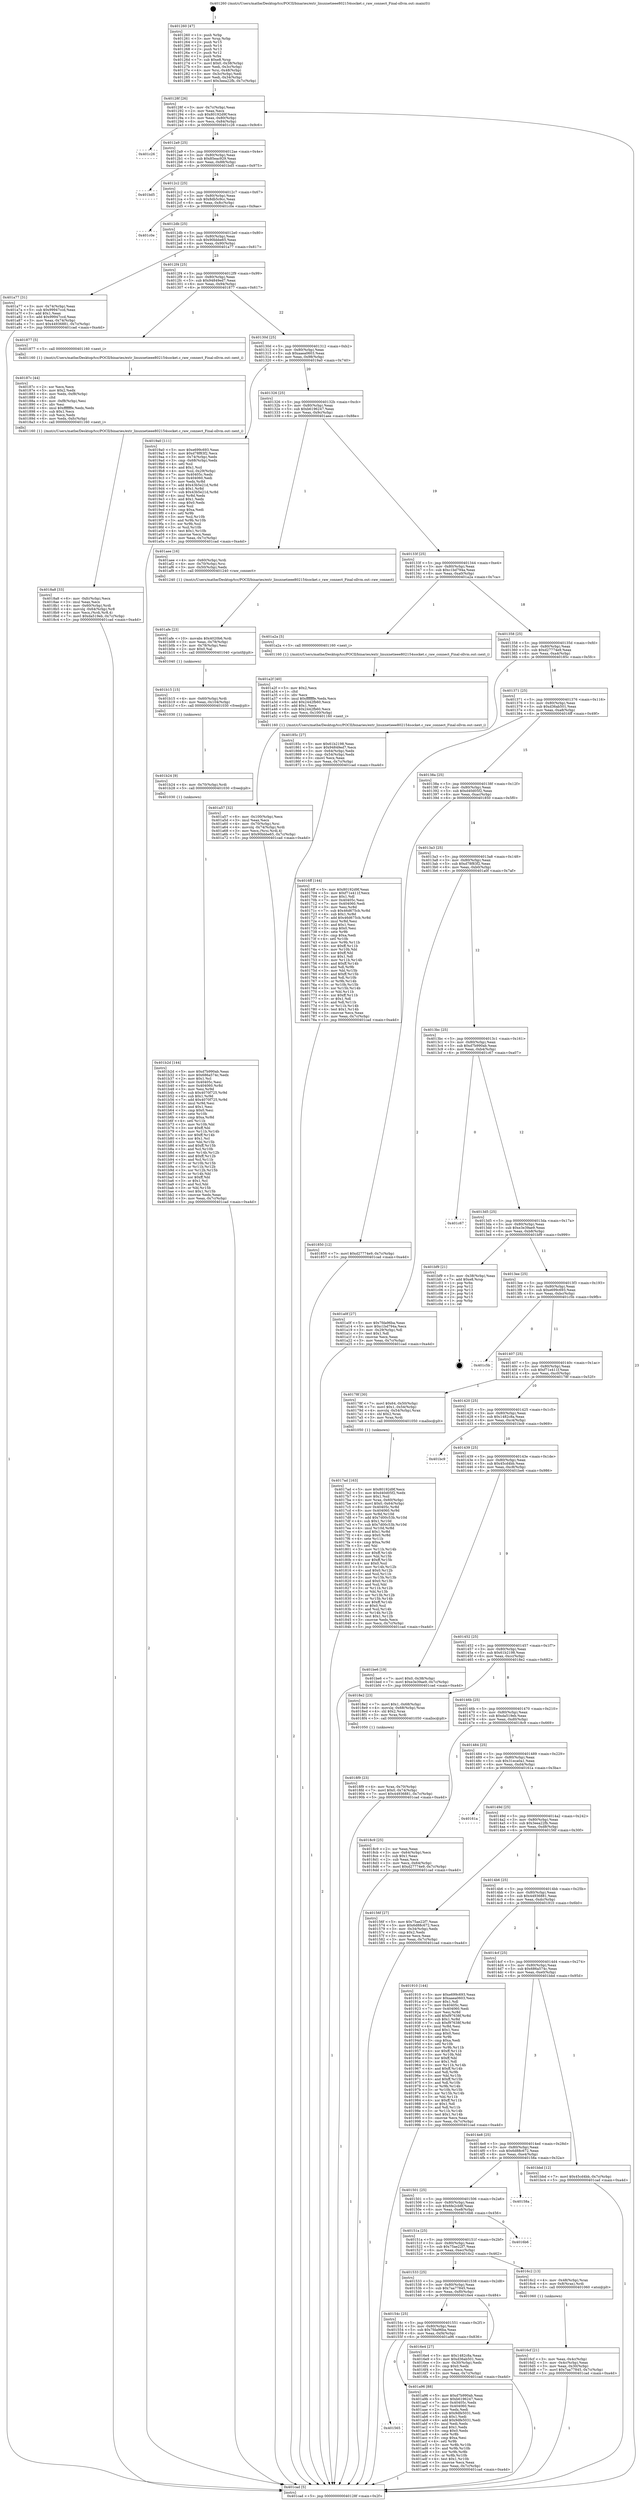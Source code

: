 digraph "0x401260" {
  label = "0x401260 (/mnt/c/Users/mathe/Desktop/tcc/POCII/binaries/extr_linuxnetieee802154socket.c_raw_connect_Final-ollvm.out::main(0))"
  labelloc = "t"
  node[shape=record]

  Entry [label="",width=0.3,height=0.3,shape=circle,fillcolor=black,style=filled]
  "0x40128f" [label="{
     0x40128f [26]\l
     | [instrs]\l
     &nbsp;&nbsp;0x40128f \<+3\>: mov -0x7c(%rbp),%eax\l
     &nbsp;&nbsp;0x401292 \<+2\>: mov %eax,%ecx\l
     &nbsp;&nbsp;0x401294 \<+6\>: sub $0x80192d9f,%ecx\l
     &nbsp;&nbsp;0x40129a \<+3\>: mov %eax,-0x80(%rbp)\l
     &nbsp;&nbsp;0x40129d \<+6\>: mov %ecx,-0x84(%rbp)\l
     &nbsp;&nbsp;0x4012a3 \<+6\>: je 0000000000401c26 \<main+0x9c6\>\l
  }"]
  "0x401c26" [label="{
     0x401c26\l
  }", style=dashed]
  "0x4012a9" [label="{
     0x4012a9 [25]\l
     | [instrs]\l
     &nbsp;&nbsp;0x4012a9 \<+5\>: jmp 00000000004012ae \<main+0x4e\>\l
     &nbsp;&nbsp;0x4012ae \<+3\>: mov -0x80(%rbp),%eax\l
     &nbsp;&nbsp;0x4012b1 \<+5\>: sub $0x85eac929,%eax\l
     &nbsp;&nbsp;0x4012b6 \<+6\>: mov %eax,-0x88(%rbp)\l
     &nbsp;&nbsp;0x4012bc \<+6\>: je 0000000000401bd5 \<main+0x975\>\l
  }"]
  Exit [label="",width=0.3,height=0.3,shape=circle,fillcolor=black,style=filled,peripheries=2]
  "0x401bd5" [label="{
     0x401bd5\l
  }", style=dashed]
  "0x4012c2" [label="{
     0x4012c2 [25]\l
     | [instrs]\l
     &nbsp;&nbsp;0x4012c2 \<+5\>: jmp 00000000004012c7 \<main+0x67\>\l
     &nbsp;&nbsp;0x4012c7 \<+3\>: mov -0x80(%rbp),%eax\l
     &nbsp;&nbsp;0x4012ca \<+5\>: sub $0x8db5c9cc,%eax\l
     &nbsp;&nbsp;0x4012cf \<+6\>: mov %eax,-0x8c(%rbp)\l
     &nbsp;&nbsp;0x4012d5 \<+6\>: je 0000000000401c0e \<main+0x9ae\>\l
  }"]
  "0x401b2d" [label="{
     0x401b2d [144]\l
     | [instrs]\l
     &nbsp;&nbsp;0x401b2d \<+5\>: mov $0xd7b990ab,%eax\l
     &nbsp;&nbsp;0x401b32 \<+5\>: mov $0x686a574c,%edx\l
     &nbsp;&nbsp;0x401b37 \<+2\>: mov $0x1,%cl\l
     &nbsp;&nbsp;0x401b39 \<+7\>: mov 0x40405c,%esi\l
     &nbsp;&nbsp;0x401b40 \<+8\>: mov 0x404060,%r8d\l
     &nbsp;&nbsp;0x401b48 \<+3\>: mov %esi,%r9d\l
     &nbsp;&nbsp;0x401b4b \<+7\>: sub $0x4070f725,%r9d\l
     &nbsp;&nbsp;0x401b52 \<+4\>: sub $0x1,%r9d\l
     &nbsp;&nbsp;0x401b56 \<+7\>: add $0x4070f725,%r9d\l
     &nbsp;&nbsp;0x401b5d \<+4\>: imul %r9d,%esi\l
     &nbsp;&nbsp;0x401b61 \<+3\>: and $0x1,%esi\l
     &nbsp;&nbsp;0x401b64 \<+3\>: cmp $0x0,%esi\l
     &nbsp;&nbsp;0x401b67 \<+4\>: sete %r10b\l
     &nbsp;&nbsp;0x401b6b \<+4\>: cmp $0xa,%r8d\l
     &nbsp;&nbsp;0x401b6f \<+4\>: setl %r11b\l
     &nbsp;&nbsp;0x401b73 \<+3\>: mov %r10b,%bl\l
     &nbsp;&nbsp;0x401b76 \<+3\>: xor $0xff,%bl\l
     &nbsp;&nbsp;0x401b79 \<+3\>: mov %r11b,%r14b\l
     &nbsp;&nbsp;0x401b7c \<+4\>: xor $0xff,%r14b\l
     &nbsp;&nbsp;0x401b80 \<+3\>: xor $0x1,%cl\l
     &nbsp;&nbsp;0x401b83 \<+3\>: mov %bl,%r15b\l
     &nbsp;&nbsp;0x401b86 \<+4\>: and $0xff,%r15b\l
     &nbsp;&nbsp;0x401b8a \<+3\>: and %cl,%r10b\l
     &nbsp;&nbsp;0x401b8d \<+3\>: mov %r14b,%r12b\l
     &nbsp;&nbsp;0x401b90 \<+4\>: and $0xff,%r12b\l
     &nbsp;&nbsp;0x401b94 \<+3\>: and %cl,%r11b\l
     &nbsp;&nbsp;0x401b97 \<+3\>: or %r10b,%r15b\l
     &nbsp;&nbsp;0x401b9a \<+3\>: or %r11b,%r12b\l
     &nbsp;&nbsp;0x401b9d \<+3\>: xor %r12b,%r15b\l
     &nbsp;&nbsp;0x401ba0 \<+3\>: or %r14b,%bl\l
     &nbsp;&nbsp;0x401ba3 \<+3\>: xor $0xff,%bl\l
     &nbsp;&nbsp;0x401ba6 \<+3\>: or $0x1,%cl\l
     &nbsp;&nbsp;0x401ba9 \<+2\>: and %cl,%bl\l
     &nbsp;&nbsp;0x401bab \<+3\>: or %bl,%r15b\l
     &nbsp;&nbsp;0x401bae \<+4\>: test $0x1,%r15b\l
     &nbsp;&nbsp;0x401bb2 \<+3\>: cmovne %edx,%eax\l
     &nbsp;&nbsp;0x401bb5 \<+3\>: mov %eax,-0x7c(%rbp)\l
     &nbsp;&nbsp;0x401bb8 \<+5\>: jmp 0000000000401cad \<main+0xa4d\>\l
  }"]
  "0x401c0e" [label="{
     0x401c0e\l
  }", style=dashed]
  "0x4012db" [label="{
     0x4012db [25]\l
     | [instrs]\l
     &nbsp;&nbsp;0x4012db \<+5\>: jmp 00000000004012e0 \<main+0x80\>\l
     &nbsp;&nbsp;0x4012e0 \<+3\>: mov -0x80(%rbp),%eax\l
     &nbsp;&nbsp;0x4012e3 \<+5\>: sub $0x90bbbe65,%eax\l
     &nbsp;&nbsp;0x4012e8 \<+6\>: mov %eax,-0x90(%rbp)\l
     &nbsp;&nbsp;0x4012ee \<+6\>: je 0000000000401a77 \<main+0x817\>\l
  }"]
  "0x401b24" [label="{
     0x401b24 [9]\l
     | [instrs]\l
     &nbsp;&nbsp;0x401b24 \<+4\>: mov -0x70(%rbp),%rdi\l
     &nbsp;&nbsp;0x401b28 \<+5\>: call 0000000000401030 \<free@plt\>\l
     | [calls]\l
     &nbsp;&nbsp;0x401030 \{1\} (unknown)\l
  }"]
  "0x401a77" [label="{
     0x401a77 [31]\l
     | [instrs]\l
     &nbsp;&nbsp;0x401a77 \<+3\>: mov -0x74(%rbp),%eax\l
     &nbsp;&nbsp;0x401a7a \<+5\>: sub $0x99947ccd,%eax\l
     &nbsp;&nbsp;0x401a7f \<+3\>: add $0x1,%eax\l
     &nbsp;&nbsp;0x401a82 \<+5\>: add $0x99947ccd,%eax\l
     &nbsp;&nbsp;0x401a87 \<+3\>: mov %eax,-0x74(%rbp)\l
     &nbsp;&nbsp;0x401a8a \<+7\>: movl $0x44936881,-0x7c(%rbp)\l
     &nbsp;&nbsp;0x401a91 \<+5\>: jmp 0000000000401cad \<main+0xa4d\>\l
  }"]
  "0x4012f4" [label="{
     0x4012f4 [25]\l
     | [instrs]\l
     &nbsp;&nbsp;0x4012f4 \<+5\>: jmp 00000000004012f9 \<main+0x99\>\l
     &nbsp;&nbsp;0x4012f9 \<+3\>: mov -0x80(%rbp),%eax\l
     &nbsp;&nbsp;0x4012fc \<+5\>: sub $0x94849ed7,%eax\l
     &nbsp;&nbsp;0x401301 \<+6\>: mov %eax,-0x94(%rbp)\l
     &nbsp;&nbsp;0x401307 \<+6\>: je 0000000000401877 \<main+0x617\>\l
  }"]
  "0x401b15" [label="{
     0x401b15 [15]\l
     | [instrs]\l
     &nbsp;&nbsp;0x401b15 \<+4\>: mov -0x60(%rbp),%rdi\l
     &nbsp;&nbsp;0x401b19 \<+6\>: mov %eax,-0x104(%rbp)\l
     &nbsp;&nbsp;0x401b1f \<+5\>: call 0000000000401030 \<free@plt\>\l
     | [calls]\l
     &nbsp;&nbsp;0x401030 \{1\} (unknown)\l
  }"]
  "0x401877" [label="{
     0x401877 [5]\l
     | [instrs]\l
     &nbsp;&nbsp;0x401877 \<+5\>: call 0000000000401160 \<next_i\>\l
     | [calls]\l
     &nbsp;&nbsp;0x401160 \{1\} (/mnt/c/Users/mathe/Desktop/tcc/POCII/binaries/extr_linuxnetieee802154socket.c_raw_connect_Final-ollvm.out::next_i)\l
  }"]
  "0x40130d" [label="{
     0x40130d [25]\l
     | [instrs]\l
     &nbsp;&nbsp;0x40130d \<+5\>: jmp 0000000000401312 \<main+0xb2\>\l
     &nbsp;&nbsp;0x401312 \<+3\>: mov -0x80(%rbp),%eax\l
     &nbsp;&nbsp;0x401315 \<+5\>: sub $0xaaea0603,%eax\l
     &nbsp;&nbsp;0x40131a \<+6\>: mov %eax,-0x98(%rbp)\l
     &nbsp;&nbsp;0x401320 \<+6\>: je 00000000004019a0 \<main+0x740\>\l
  }"]
  "0x401afe" [label="{
     0x401afe [23]\l
     | [instrs]\l
     &nbsp;&nbsp;0x401afe \<+10\>: movabs $0x4020b6,%rdi\l
     &nbsp;&nbsp;0x401b08 \<+3\>: mov %eax,-0x78(%rbp)\l
     &nbsp;&nbsp;0x401b0b \<+3\>: mov -0x78(%rbp),%esi\l
     &nbsp;&nbsp;0x401b0e \<+2\>: mov $0x0,%al\l
     &nbsp;&nbsp;0x401b10 \<+5\>: call 0000000000401040 \<printf@plt\>\l
     | [calls]\l
     &nbsp;&nbsp;0x401040 \{1\} (unknown)\l
  }"]
  "0x4019a0" [label="{
     0x4019a0 [111]\l
     | [instrs]\l
     &nbsp;&nbsp;0x4019a0 \<+5\>: mov $0xe699c693,%eax\l
     &nbsp;&nbsp;0x4019a5 \<+5\>: mov $0xd78f83f2,%ecx\l
     &nbsp;&nbsp;0x4019aa \<+3\>: mov -0x74(%rbp),%edx\l
     &nbsp;&nbsp;0x4019ad \<+3\>: cmp -0x68(%rbp),%edx\l
     &nbsp;&nbsp;0x4019b0 \<+4\>: setl %sil\l
     &nbsp;&nbsp;0x4019b4 \<+4\>: and $0x1,%sil\l
     &nbsp;&nbsp;0x4019b8 \<+4\>: mov %sil,-0x29(%rbp)\l
     &nbsp;&nbsp;0x4019bc \<+7\>: mov 0x40405c,%edx\l
     &nbsp;&nbsp;0x4019c3 \<+7\>: mov 0x404060,%edi\l
     &nbsp;&nbsp;0x4019ca \<+3\>: mov %edx,%r8d\l
     &nbsp;&nbsp;0x4019cd \<+7\>: add $0x43b5e21d,%r8d\l
     &nbsp;&nbsp;0x4019d4 \<+4\>: sub $0x1,%r8d\l
     &nbsp;&nbsp;0x4019d8 \<+7\>: sub $0x43b5e21d,%r8d\l
     &nbsp;&nbsp;0x4019df \<+4\>: imul %r8d,%edx\l
     &nbsp;&nbsp;0x4019e3 \<+3\>: and $0x1,%edx\l
     &nbsp;&nbsp;0x4019e6 \<+3\>: cmp $0x0,%edx\l
     &nbsp;&nbsp;0x4019e9 \<+4\>: sete %sil\l
     &nbsp;&nbsp;0x4019ed \<+3\>: cmp $0xa,%edi\l
     &nbsp;&nbsp;0x4019f0 \<+4\>: setl %r9b\l
     &nbsp;&nbsp;0x4019f4 \<+3\>: mov %sil,%r10b\l
     &nbsp;&nbsp;0x4019f7 \<+3\>: and %r9b,%r10b\l
     &nbsp;&nbsp;0x4019fa \<+3\>: xor %r9b,%sil\l
     &nbsp;&nbsp;0x4019fd \<+3\>: or %sil,%r10b\l
     &nbsp;&nbsp;0x401a00 \<+4\>: test $0x1,%r10b\l
     &nbsp;&nbsp;0x401a04 \<+3\>: cmovne %ecx,%eax\l
     &nbsp;&nbsp;0x401a07 \<+3\>: mov %eax,-0x7c(%rbp)\l
     &nbsp;&nbsp;0x401a0a \<+5\>: jmp 0000000000401cad \<main+0xa4d\>\l
  }"]
  "0x401326" [label="{
     0x401326 [25]\l
     | [instrs]\l
     &nbsp;&nbsp;0x401326 \<+5\>: jmp 000000000040132b \<main+0xcb\>\l
     &nbsp;&nbsp;0x40132b \<+3\>: mov -0x80(%rbp),%eax\l
     &nbsp;&nbsp;0x40132e \<+5\>: sub $0xb6196247,%eax\l
     &nbsp;&nbsp;0x401333 \<+6\>: mov %eax,-0x9c(%rbp)\l
     &nbsp;&nbsp;0x401339 \<+6\>: je 0000000000401aee \<main+0x88e\>\l
  }"]
  "0x401565" [label="{
     0x401565\l
  }", style=dashed]
  "0x401aee" [label="{
     0x401aee [16]\l
     | [instrs]\l
     &nbsp;&nbsp;0x401aee \<+4\>: mov -0x60(%rbp),%rdi\l
     &nbsp;&nbsp;0x401af2 \<+4\>: mov -0x70(%rbp),%rsi\l
     &nbsp;&nbsp;0x401af6 \<+3\>: mov -0x50(%rbp),%edx\l
     &nbsp;&nbsp;0x401af9 \<+5\>: call 0000000000401240 \<raw_connect\>\l
     | [calls]\l
     &nbsp;&nbsp;0x401240 \{1\} (/mnt/c/Users/mathe/Desktop/tcc/POCII/binaries/extr_linuxnetieee802154socket.c_raw_connect_Final-ollvm.out::raw_connect)\l
  }"]
  "0x40133f" [label="{
     0x40133f [25]\l
     | [instrs]\l
     &nbsp;&nbsp;0x40133f \<+5\>: jmp 0000000000401344 \<main+0xe4\>\l
     &nbsp;&nbsp;0x401344 \<+3\>: mov -0x80(%rbp),%eax\l
     &nbsp;&nbsp;0x401347 \<+5\>: sub $0xc1bd794a,%eax\l
     &nbsp;&nbsp;0x40134c \<+6\>: mov %eax,-0xa0(%rbp)\l
     &nbsp;&nbsp;0x401352 \<+6\>: je 0000000000401a2a \<main+0x7ca\>\l
  }"]
  "0x401a96" [label="{
     0x401a96 [88]\l
     | [instrs]\l
     &nbsp;&nbsp;0x401a96 \<+5\>: mov $0xd7b990ab,%eax\l
     &nbsp;&nbsp;0x401a9b \<+5\>: mov $0xb6196247,%ecx\l
     &nbsp;&nbsp;0x401aa0 \<+7\>: mov 0x40405c,%edx\l
     &nbsp;&nbsp;0x401aa7 \<+7\>: mov 0x404060,%esi\l
     &nbsp;&nbsp;0x401aae \<+2\>: mov %edx,%edi\l
     &nbsp;&nbsp;0x401ab0 \<+6\>: sub $0x9dfe5031,%edi\l
     &nbsp;&nbsp;0x401ab6 \<+3\>: sub $0x1,%edi\l
     &nbsp;&nbsp;0x401ab9 \<+6\>: add $0x9dfe5031,%edi\l
     &nbsp;&nbsp;0x401abf \<+3\>: imul %edi,%edx\l
     &nbsp;&nbsp;0x401ac2 \<+3\>: and $0x1,%edx\l
     &nbsp;&nbsp;0x401ac5 \<+3\>: cmp $0x0,%edx\l
     &nbsp;&nbsp;0x401ac8 \<+4\>: sete %r8b\l
     &nbsp;&nbsp;0x401acc \<+3\>: cmp $0xa,%esi\l
     &nbsp;&nbsp;0x401acf \<+4\>: setl %r9b\l
     &nbsp;&nbsp;0x401ad3 \<+3\>: mov %r8b,%r10b\l
     &nbsp;&nbsp;0x401ad6 \<+3\>: and %r9b,%r10b\l
     &nbsp;&nbsp;0x401ad9 \<+3\>: xor %r9b,%r8b\l
     &nbsp;&nbsp;0x401adc \<+3\>: or %r8b,%r10b\l
     &nbsp;&nbsp;0x401adf \<+4\>: test $0x1,%r10b\l
     &nbsp;&nbsp;0x401ae3 \<+3\>: cmovne %ecx,%eax\l
     &nbsp;&nbsp;0x401ae6 \<+3\>: mov %eax,-0x7c(%rbp)\l
     &nbsp;&nbsp;0x401ae9 \<+5\>: jmp 0000000000401cad \<main+0xa4d\>\l
  }"]
  "0x401a2a" [label="{
     0x401a2a [5]\l
     | [instrs]\l
     &nbsp;&nbsp;0x401a2a \<+5\>: call 0000000000401160 \<next_i\>\l
     | [calls]\l
     &nbsp;&nbsp;0x401160 \{1\} (/mnt/c/Users/mathe/Desktop/tcc/POCII/binaries/extr_linuxnetieee802154socket.c_raw_connect_Final-ollvm.out::next_i)\l
  }"]
  "0x401358" [label="{
     0x401358 [25]\l
     | [instrs]\l
     &nbsp;&nbsp;0x401358 \<+5\>: jmp 000000000040135d \<main+0xfd\>\l
     &nbsp;&nbsp;0x40135d \<+3\>: mov -0x80(%rbp),%eax\l
     &nbsp;&nbsp;0x401360 \<+5\>: sub $0xd27774e9,%eax\l
     &nbsp;&nbsp;0x401365 \<+6\>: mov %eax,-0xa4(%rbp)\l
     &nbsp;&nbsp;0x40136b \<+6\>: je 000000000040185c \<main+0x5fc\>\l
  }"]
  "0x401a57" [label="{
     0x401a57 [32]\l
     | [instrs]\l
     &nbsp;&nbsp;0x401a57 \<+6\>: mov -0x100(%rbp),%ecx\l
     &nbsp;&nbsp;0x401a5d \<+3\>: imul %eax,%ecx\l
     &nbsp;&nbsp;0x401a60 \<+4\>: mov -0x70(%rbp),%rsi\l
     &nbsp;&nbsp;0x401a64 \<+4\>: movslq -0x74(%rbp),%rdi\l
     &nbsp;&nbsp;0x401a68 \<+3\>: mov %ecx,(%rsi,%rdi,4)\l
     &nbsp;&nbsp;0x401a6b \<+7\>: movl $0x90bbbe65,-0x7c(%rbp)\l
     &nbsp;&nbsp;0x401a72 \<+5\>: jmp 0000000000401cad \<main+0xa4d\>\l
  }"]
  "0x40185c" [label="{
     0x40185c [27]\l
     | [instrs]\l
     &nbsp;&nbsp;0x40185c \<+5\>: mov $0x61b2198,%eax\l
     &nbsp;&nbsp;0x401861 \<+5\>: mov $0x94849ed7,%ecx\l
     &nbsp;&nbsp;0x401866 \<+3\>: mov -0x64(%rbp),%edx\l
     &nbsp;&nbsp;0x401869 \<+3\>: cmp -0x54(%rbp),%edx\l
     &nbsp;&nbsp;0x40186c \<+3\>: cmovl %ecx,%eax\l
     &nbsp;&nbsp;0x40186f \<+3\>: mov %eax,-0x7c(%rbp)\l
     &nbsp;&nbsp;0x401872 \<+5\>: jmp 0000000000401cad \<main+0xa4d\>\l
  }"]
  "0x401371" [label="{
     0x401371 [25]\l
     | [instrs]\l
     &nbsp;&nbsp;0x401371 \<+5\>: jmp 0000000000401376 \<main+0x116\>\l
     &nbsp;&nbsp;0x401376 \<+3\>: mov -0x80(%rbp),%eax\l
     &nbsp;&nbsp;0x401379 \<+5\>: sub $0xd36ab501,%eax\l
     &nbsp;&nbsp;0x40137e \<+6\>: mov %eax,-0xa8(%rbp)\l
     &nbsp;&nbsp;0x401384 \<+6\>: je 00000000004016ff \<main+0x49f\>\l
  }"]
  "0x401a2f" [label="{
     0x401a2f [40]\l
     | [instrs]\l
     &nbsp;&nbsp;0x401a2f \<+5\>: mov $0x2,%ecx\l
     &nbsp;&nbsp;0x401a34 \<+1\>: cltd\l
     &nbsp;&nbsp;0x401a35 \<+2\>: idiv %ecx\l
     &nbsp;&nbsp;0x401a37 \<+6\>: imul $0xfffffffe,%edx,%ecx\l
     &nbsp;&nbsp;0x401a3d \<+6\>: add $0x2442fb60,%ecx\l
     &nbsp;&nbsp;0x401a43 \<+3\>: add $0x1,%ecx\l
     &nbsp;&nbsp;0x401a46 \<+6\>: sub $0x2442fb60,%ecx\l
     &nbsp;&nbsp;0x401a4c \<+6\>: mov %ecx,-0x100(%rbp)\l
     &nbsp;&nbsp;0x401a52 \<+5\>: call 0000000000401160 \<next_i\>\l
     | [calls]\l
     &nbsp;&nbsp;0x401160 \{1\} (/mnt/c/Users/mathe/Desktop/tcc/POCII/binaries/extr_linuxnetieee802154socket.c_raw_connect_Final-ollvm.out::next_i)\l
  }"]
  "0x4016ff" [label="{
     0x4016ff [144]\l
     | [instrs]\l
     &nbsp;&nbsp;0x4016ff \<+5\>: mov $0x80192d9f,%eax\l
     &nbsp;&nbsp;0x401704 \<+5\>: mov $0xf71e411f,%ecx\l
     &nbsp;&nbsp;0x401709 \<+2\>: mov $0x1,%dl\l
     &nbsp;&nbsp;0x40170b \<+7\>: mov 0x40405c,%esi\l
     &nbsp;&nbsp;0x401712 \<+7\>: mov 0x404060,%edi\l
     &nbsp;&nbsp;0x401719 \<+3\>: mov %esi,%r8d\l
     &nbsp;&nbsp;0x40171c \<+7\>: sub $0x46d675cb,%r8d\l
     &nbsp;&nbsp;0x401723 \<+4\>: sub $0x1,%r8d\l
     &nbsp;&nbsp;0x401727 \<+7\>: add $0x46d675cb,%r8d\l
     &nbsp;&nbsp;0x40172e \<+4\>: imul %r8d,%esi\l
     &nbsp;&nbsp;0x401732 \<+3\>: and $0x1,%esi\l
     &nbsp;&nbsp;0x401735 \<+3\>: cmp $0x0,%esi\l
     &nbsp;&nbsp;0x401738 \<+4\>: sete %r9b\l
     &nbsp;&nbsp;0x40173c \<+3\>: cmp $0xa,%edi\l
     &nbsp;&nbsp;0x40173f \<+4\>: setl %r10b\l
     &nbsp;&nbsp;0x401743 \<+3\>: mov %r9b,%r11b\l
     &nbsp;&nbsp;0x401746 \<+4\>: xor $0xff,%r11b\l
     &nbsp;&nbsp;0x40174a \<+3\>: mov %r10b,%bl\l
     &nbsp;&nbsp;0x40174d \<+3\>: xor $0xff,%bl\l
     &nbsp;&nbsp;0x401750 \<+3\>: xor $0x1,%dl\l
     &nbsp;&nbsp;0x401753 \<+3\>: mov %r11b,%r14b\l
     &nbsp;&nbsp;0x401756 \<+4\>: and $0xff,%r14b\l
     &nbsp;&nbsp;0x40175a \<+3\>: and %dl,%r9b\l
     &nbsp;&nbsp;0x40175d \<+3\>: mov %bl,%r15b\l
     &nbsp;&nbsp;0x401760 \<+4\>: and $0xff,%r15b\l
     &nbsp;&nbsp;0x401764 \<+3\>: and %dl,%r10b\l
     &nbsp;&nbsp;0x401767 \<+3\>: or %r9b,%r14b\l
     &nbsp;&nbsp;0x40176a \<+3\>: or %r10b,%r15b\l
     &nbsp;&nbsp;0x40176d \<+3\>: xor %r15b,%r14b\l
     &nbsp;&nbsp;0x401770 \<+3\>: or %bl,%r11b\l
     &nbsp;&nbsp;0x401773 \<+4\>: xor $0xff,%r11b\l
     &nbsp;&nbsp;0x401777 \<+3\>: or $0x1,%dl\l
     &nbsp;&nbsp;0x40177a \<+3\>: and %dl,%r11b\l
     &nbsp;&nbsp;0x40177d \<+3\>: or %r11b,%r14b\l
     &nbsp;&nbsp;0x401780 \<+4\>: test $0x1,%r14b\l
     &nbsp;&nbsp;0x401784 \<+3\>: cmovne %ecx,%eax\l
     &nbsp;&nbsp;0x401787 \<+3\>: mov %eax,-0x7c(%rbp)\l
     &nbsp;&nbsp;0x40178a \<+5\>: jmp 0000000000401cad \<main+0xa4d\>\l
  }"]
  "0x40138a" [label="{
     0x40138a [25]\l
     | [instrs]\l
     &nbsp;&nbsp;0x40138a \<+5\>: jmp 000000000040138f \<main+0x12f\>\l
     &nbsp;&nbsp;0x40138f \<+3\>: mov -0x80(%rbp),%eax\l
     &nbsp;&nbsp;0x401392 \<+5\>: sub $0xd40d05f2,%eax\l
     &nbsp;&nbsp;0x401397 \<+6\>: mov %eax,-0xac(%rbp)\l
     &nbsp;&nbsp;0x40139d \<+6\>: je 0000000000401850 \<main+0x5f0\>\l
  }"]
  "0x4018f9" [label="{
     0x4018f9 [23]\l
     | [instrs]\l
     &nbsp;&nbsp;0x4018f9 \<+4\>: mov %rax,-0x70(%rbp)\l
     &nbsp;&nbsp;0x4018fd \<+7\>: movl $0x0,-0x74(%rbp)\l
     &nbsp;&nbsp;0x401904 \<+7\>: movl $0x44936881,-0x7c(%rbp)\l
     &nbsp;&nbsp;0x40190b \<+5\>: jmp 0000000000401cad \<main+0xa4d\>\l
  }"]
  "0x401850" [label="{
     0x401850 [12]\l
     | [instrs]\l
     &nbsp;&nbsp;0x401850 \<+7\>: movl $0xd27774e9,-0x7c(%rbp)\l
     &nbsp;&nbsp;0x401857 \<+5\>: jmp 0000000000401cad \<main+0xa4d\>\l
  }"]
  "0x4013a3" [label="{
     0x4013a3 [25]\l
     | [instrs]\l
     &nbsp;&nbsp;0x4013a3 \<+5\>: jmp 00000000004013a8 \<main+0x148\>\l
     &nbsp;&nbsp;0x4013a8 \<+3\>: mov -0x80(%rbp),%eax\l
     &nbsp;&nbsp;0x4013ab \<+5\>: sub $0xd78f83f2,%eax\l
     &nbsp;&nbsp;0x4013b0 \<+6\>: mov %eax,-0xb0(%rbp)\l
     &nbsp;&nbsp;0x4013b6 \<+6\>: je 0000000000401a0f \<main+0x7af\>\l
  }"]
  "0x4018a8" [label="{
     0x4018a8 [33]\l
     | [instrs]\l
     &nbsp;&nbsp;0x4018a8 \<+6\>: mov -0xfc(%rbp),%ecx\l
     &nbsp;&nbsp;0x4018ae \<+3\>: imul %eax,%ecx\l
     &nbsp;&nbsp;0x4018b1 \<+4\>: mov -0x60(%rbp),%rdi\l
     &nbsp;&nbsp;0x4018b5 \<+4\>: movslq -0x64(%rbp),%r8\l
     &nbsp;&nbsp;0x4018b9 \<+4\>: mov %ecx,(%rdi,%r8,4)\l
     &nbsp;&nbsp;0x4018bd \<+7\>: movl $0xda519eb,-0x7c(%rbp)\l
     &nbsp;&nbsp;0x4018c4 \<+5\>: jmp 0000000000401cad \<main+0xa4d\>\l
  }"]
  "0x401a0f" [label="{
     0x401a0f [27]\l
     | [instrs]\l
     &nbsp;&nbsp;0x401a0f \<+5\>: mov $0x7fda96ba,%eax\l
     &nbsp;&nbsp;0x401a14 \<+5\>: mov $0xc1bd794a,%ecx\l
     &nbsp;&nbsp;0x401a19 \<+3\>: mov -0x29(%rbp),%dl\l
     &nbsp;&nbsp;0x401a1c \<+3\>: test $0x1,%dl\l
     &nbsp;&nbsp;0x401a1f \<+3\>: cmovne %ecx,%eax\l
     &nbsp;&nbsp;0x401a22 \<+3\>: mov %eax,-0x7c(%rbp)\l
     &nbsp;&nbsp;0x401a25 \<+5\>: jmp 0000000000401cad \<main+0xa4d\>\l
  }"]
  "0x4013bc" [label="{
     0x4013bc [25]\l
     | [instrs]\l
     &nbsp;&nbsp;0x4013bc \<+5\>: jmp 00000000004013c1 \<main+0x161\>\l
     &nbsp;&nbsp;0x4013c1 \<+3\>: mov -0x80(%rbp),%eax\l
     &nbsp;&nbsp;0x4013c4 \<+5\>: sub $0xd7b990ab,%eax\l
     &nbsp;&nbsp;0x4013c9 \<+6\>: mov %eax,-0xb4(%rbp)\l
     &nbsp;&nbsp;0x4013cf \<+6\>: je 0000000000401c67 \<main+0xa07\>\l
  }"]
  "0x40187c" [label="{
     0x40187c [44]\l
     | [instrs]\l
     &nbsp;&nbsp;0x40187c \<+2\>: xor %ecx,%ecx\l
     &nbsp;&nbsp;0x40187e \<+5\>: mov $0x2,%edx\l
     &nbsp;&nbsp;0x401883 \<+6\>: mov %edx,-0xf8(%rbp)\l
     &nbsp;&nbsp;0x401889 \<+1\>: cltd\l
     &nbsp;&nbsp;0x40188a \<+6\>: mov -0xf8(%rbp),%esi\l
     &nbsp;&nbsp;0x401890 \<+2\>: idiv %esi\l
     &nbsp;&nbsp;0x401892 \<+6\>: imul $0xfffffffe,%edx,%edx\l
     &nbsp;&nbsp;0x401898 \<+3\>: sub $0x1,%ecx\l
     &nbsp;&nbsp;0x40189b \<+2\>: sub %ecx,%edx\l
     &nbsp;&nbsp;0x40189d \<+6\>: mov %edx,-0xfc(%rbp)\l
     &nbsp;&nbsp;0x4018a3 \<+5\>: call 0000000000401160 \<next_i\>\l
     | [calls]\l
     &nbsp;&nbsp;0x401160 \{1\} (/mnt/c/Users/mathe/Desktop/tcc/POCII/binaries/extr_linuxnetieee802154socket.c_raw_connect_Final-ollvm.out::next_i)\l
  }"]
  "0x401c67" [label="{
     0x401c67\l
  }", style=dashed]
  "0x4013d5" [label="{
     0x4013d5 [25]\l
     | [instrs]\l
     &nbsp;&nbsp;0x4013d5 \<+5\>: jmp 00000000004013da \<main+0x17a\>\l
     &nbsp;&nbsp;0x4013da \<+3\>: mov -0x80(%rbp),%eax\l
     &nbsp;&nbsp;0x4013dd \<+5\>: sub $0xe3e39ae9,%eax\l
     &nbsp;&nbsp;0x4013e2 \<+6\>: mov %eax,-0xb8(%rbp)\l
     &nbsp;&nbsp;0x4013e8 \<+6\>: je 0000000000401bf9 \<main+0x999\>\l
  }"]
  "0x4017ad" [label="{
     0x4017ad [163]\l
     | [instrs]\l
     &nbsp;&nbsp;0x4017ad \<+5\>: mov $0x80192d9f,%ecx\l
     &nbsp;&nbsp;0x4017b2 \<+5\>: mov $0xd40d05f2,%edx\l
     &nbsp;&nbsp;0x4017b7 \<+3\>: mov $0x1,%sil\l
     &nbsp;&nbsp;0x4017ba \<+4\>: mov %rax,-0x60(%rbp)\l
     &nbsp;&nbsp;0x4017be \<+7\>: movl $0x0,-0x64(%rbp)\l
     &nbsp;&nbsp;0x4017c5 \<+8\>: mov 0x40405c,%r8d\l
     &nbsp;&nbsp;0x4017cd \<+8\>: mov 0x404060,%r9d\l
     &nbsp;&nbsp;0x4017d5 \<+3\>: mov %r8d,%r10d\l
     &nbsp;&nbsp;0x4017d8 \<+7\>: add $0x7d00c53b,%r10d\l
     &nbsp;&nbsp;0x4017df \<+4\>: sub $0x1,%r10d\l
     &nbsp;&nbsp;0x4017e3 \<+7\>: sub $0x7d00c53b,%r10d\l
     &nbsp;&nbsp;0x4017ea \<+4\>: imul %r10d,%r8d\l
     &nbsp;&nbsp;0x4017ee \<+4\>: and $0x1,%r8d\l
     &nbsp;&nbsp;0x4017f2 \<+4\>: cmp $0x0,%r8d\l
     &nbsp;&nbsp;0x4017f6 \<+4\>: sete %r11b\l
     &nbsp;&nbsp;0x4017fa \<+4\>: cmp $0xa,%r9d\l
     &nbsp;&nbsp;0x4017fe \<+3\>: setl %bl\l
     &nbsp;&nbsp;0x401801 \<+3\>: mov %r11b,%r14b\l
     &nbsp;&nbsp;0x401804 \<+4\>: xor $0xff,%r14b\l
     &nbsp;&nbsp;0x401808 \<+3\>: mov %bl,%r15b\l
     &nbsp;&nbsp;0x40180b \<+4\>: xor $0xff,%r15b\l
     &nbsp;&nbsp;0x40180f \<+4\>: xor $0x0,%sil\l
     &nbsp;&nbsp;0x401813 \<+3\>: mov %r14b,%r12b\l
     &nbsp;&nbsp;0x401816 \<+4\>: and $0x0,%r12b\l
     &nbsp;&nbsp;0x40181a \<+3\>: and %sil,%r11b\l
     &nbsp;&nbsp;0x40181d \<+3\>: mov %r15b,%r13b\l
     &nbsp;&nbsp;0x401820 \<+4\>: and $0x0,%r13b\l
     &nbsp;&nbsp;0x401824 \<+3\>: and %sil,%bl\l
     &nbsp;&nbsp;0x401827 \<+3\>: or %r11b,%r12b\l
     &nbsp;&nbsp;0x40182a \<+3\>: or %bl,%r13b\l
     &nbsp;&nbsp;0x40182d \<+3\>: xor %r13b,%r12b\l
     &nbsp;&nbsp;0x401830 \<+3\>: or %r15b,%r14b\l
     &nbsp;&nbsp;0x401833 \<+4\>: xor $0xff,%r14b\l
     &nbsp;&nbsp;0x401837 \<+4\>: or $0x0,%sil\l
     &nbsp;&nbsp;0x40183b \<+3\>: and %sil,%r14b\l
     &nbsp;&nbsp;0x40183e \<+3\>: or %r14b,%r12b\l
     &nbsp;&nbsp;0x401841 \<+4\>: test $0x1,%r12b\l
     &nbsp;&nbsp;0x401845 \<+3\>: cmovne %edx,%ecx\l
     &nbsp;&nbsp;0x401848 \<+3\>: mov %ecx,-0x7c(%rbp)\l
     &nbsp;&nbsp;0x40184b \<+5\>: jmp 0000000000401cad \<main+0xa4d\>\l
  }"]
  "0x401bf9" [label="{
     0x401bf9 [21]\l
     | [instrs]\l
     &nbsp;&nbsp;0x401bf9 \<+3\>: mov -0x38(%rbp),%eax\l
     &nbsp;&nbsp;0x401bfc \<+7\>: add $0xe8,%rsp\l
     &nbsp;&nbsp;0x401c03 \<+1\>: pop %rbx\l
     &nbsp;&nbsp;0x401c04 \<+2\>: pop %r12\l
     &nbsp;&nbsp;0x401c06 \<+2\>: pop %r13\l
     &nbsp;&nbsp;0x401c08 \<+2\>: pop %r14\l
     &nbsp;&nbsp;0x401c0a \<+2\>: pop %r15\l
     &nbsp;&nbsp;0x401c0c \<+1\>: pop %rbp\l
     &nbsp;&nbsp;0x401c0d \<+1\>: ret\l
  }"]
  "0x4013ee" [label="{
     0x4013ee [25]\l
     | [instrs]\l
     &nbsp;&nbsp;0x4013ee \<+5\>: jmp 00000000004013f3 \<main+0x193\>\l
     &nbsp;&nbsp;0x4013f3 \<+3\>: mov -0x80(%rbp),%eax\l
     &nbsp;&nbsp;0x4013f6 \<+5\>: sub $0xe699c693,%eax\l
     &nbsp;&nbsp;0x4013fb \<+6\>: mov %eax,-0xbc(%rbp)\l
     &nbsp;&nbsp;0x401401 \<+6\>: je 0000000000401c5b \<main+0x9fb\>\l
  }"]
  "0x40154c" [label="{
     0x40154c [25]\l
     | [instrs]\l
     &nbsp;&nbsp;0x40154c \<+5\>: jmp 0000000000401551 \<main+0x2f1\>\l
     &nbsp;&nbsp;0x401551 \<+3\>: mov -0x80(%rbp),%eax\l
     &nbsp;&nbsp;0x401554 \<+5\>: sub $0x7fda96ba,%eax\l
     &nbsp;&nbsp;0x401559 \<+6\>: mov %eax,-0xf4(%rbp)\l
     &nbsp;&nbsp;0x40155f \<+6\>: je 0000000000401a96 \<main+0x836\>\l
  }"]
  "0x401c5b" [label="{
     0x401c5b\l
  }", style=dashed]
  "0x401407" [label="{
     0x401407 [25]\l
     | [instrs]\l
     &nbsp;&nbsp;0x401407 \<+5\>: jmp 000000000040140c \<main+0x1ac\>\l
     &nbsp;&nbsp;0x40140c \<+3\>: mov -0x80(%rbp),%eax\l
     &nbsp;&nbsp;0x40140f \<+5\>: sub $0xf71e411f,%eax\l
     &nbsp;&nbsp;0x401414 \<+6\>: mov %eax,-0xc0(%rbp)\l
     &nbsp;&nbsp;0x40141a \<+6\>: je 000000000040178f \<main+0x52f\>\l
  }"]
  "0x4016e4" [label="{
     0x4016e4 [27]\l
     | [instrs]\l
     &nbsp;&nbsp;0x4016e4 \<+5\>: mov $0x1482c8a,%eax\l
     &nbsp;&nbsp;0x4016e9 \<+5\>: mov $0xd36ab501,%ecx\l
     &nbsp;&nbsp;0x4016ee \<+3\>: mov -0x30(%rbp),%edx\l
     &nbsp;&nbsp;0x4016f1 \<+3\>: cmp $0x0,%edx\l
     &nbsp;&nbsp;0x4016f4 \<+3\>: cmove %ecx,%eax\l
     &nbsp;&nbsp;0x4016f7 \<+3\>: mov %eax,-0x7c(%rbp)\l
     &nbsp;&nbsp;0x4016fa \<+5\>: jmp 0000000000401cad \<main+0xa4d\>\l
  }"]
  "0x40178f" [label="{
     0x40178f [30]\l
     | [instrs]\l
     &nbsp;&nbsp;0x40178f \<+7\>: movl $0x64,-0x50(%rbp)\l
     &nbsp;&nbsp;0x401796 \<+7\>: movl $0x1,-0x54(%rbp)\l
     &nbsp;&nbsp;0x40179d \<+4\>: movslq -0x54(%rbp),%rax\l
     &nbsp;&nbsp;0x4017a1 \<+4\>: shl $0x2,%rax\l
     &nbsp;&nbsp;0x4017a5 \<+3\>: mov %rax,%rdi\l
     &nbsp;&nbsp;0x4017a8 \<+5\>: call 0000000000401050 \<malloc@plt\>\l
     | [calls]\l
     &nbsp;&nbsp;0x401050 \{1\} (unknown)\l
  }"]
  "0x401420" [label="{
     0x401420 [25]\l
     | [instrs]\l
     &nbsp;&nbsp;0x401420 \<+5\>: jmp 0000000000401425 \<main+0x1c5\>\l
     &nbsp;&nbsp;0x401425 \<+3\>: mov -0x80(%rbp),%eax\l
     &nbsp;&nbsp;0x401428 \<+5\>: sub $0x1482c8a,%eax\l
     &nbsp;&nbsp;0x40142d \<+6\>: mov %eax,-0xc4(%rbp)\l
     &nbsp;&nbsp;0x401433 \<+6\>: je 0000000000401bc9 \<main+0x969\>\l
  }"]
  "0x4016cf" [label="{
     0x4016cf [21]\l
     | [instrs]\l
     &nbsp;&nbsp;0x4016cf \<+3\>: mov %eax,-0x4c(%rbp)\l
     &nbsp;&nbsp;0x4016d2 \<+3\>: mov -0x4c(%rbp),%eax\l
     &nbsp;&nbsp;0x4016d5 \<+3\>: mov %eax,-0x30(%rbp)\l
     &nbsp;&nbsp;0x4016d8 \<+7\>: movl $0x7aa77845,-0x7c(%rbp)\l
     &nbsp;&nbsp;0x4016df \<+5\>: jmp 0000000000401cad \<main+0xa4d\>\l
  }"]
  "0x401bc9" [label="{
     0x401bc9\l
  }", style=dashed]
  "0x401439" [label="{
     0x401439 [25]\l
     | [instrs]\l
     &nbsp;&nbsp;0x401439 \<+5\>: jmp 000000000040143e \<main+0x1de\>\l
     &nbsp;&nbsp;0x40143e \<+3\>: mov -0x80(%rbp),%eax\l
     &nbsp;&nbsp;0x401441 \<+5\>: sub $0x45cd4bb,%eax\l
     &nbsp;&nbsp;0x401446 \<+6\>: mov %eax,-0xc8(%rbp)\l
     &nbsp;&nbsp;0x40144c \<+6\>: je 0000000000401be6 \<main+0x986\>\l
  }"]
  "0x401533" [label="{
     0x401533 [25]\l
     | [instrs]\l
     &nbsp;&nbsp;0x401533 \<+5\>: jmp 0000000000401538 \<main+0x2d8\>\l
     &nbsp;&nbsp;0x401538 \<+3\>: mov -0x80(%rbp),%eax\l
     &nbsp;&nbsp;0x40153b \<+5\>: sub $0x7aa77845,%eax\l
     &nbsp;&nbsp;0x401540 \<+6\>: mov %eax,-0xf0(%rbp)\l
     &nbsp;&nbsp;0x401546 \<+6\>: je 00000000004016e4 \<main+0x484\>\l
  }"]
  "0x401be6" [label="{
     0x401be6 [19]\l
     | [instrs]\l
     &nbsp;&nbsp;0x401be6 \<+7\>: movl $0x0,-0x38(%rbp)\l
     &nbsp;&nbsp;0x401bed \<+7\>: movl $0xe3e39ae9,-0x7c(%rbp)\l
     &nbsp;&nbsp;0x401bf4 \<+5\>: jmp 0000000000401cad \<main+0xa4d\>\l
  }"]
  "0x401452" [label="{
     0x401452 [25]\l
     | [instrs]\l
     &nbsp;&nbsp;0x401452 \<+5\>: jmp 0000000000401457 \<main+0x1f7\>\l
     &nbsp;&nbsp;0x401457 \<+3\>: mov -0x80(%rbp),%eax\l
     &nbsp;&nbsp;0x40145a \<+5\>: sub $0x61b2198,%eax\l
     &nbsp;&nbsp;0x40145f \<+6\>: mov %eax,-0xcc(%rbp)\l
     &nbsp;&nbsp;0x401465 \<+6\>: je 00000000004018e2 \<main+0x682\>\l
  }"]
  "0x4016c2" [label="{
     0x4016c2 [13]\l
     | [instrs]\l
     &nbsp;&nbsp;0x4016c2 \<+4\>: mov -0x48(%rbp),%rax\l
     &nbsp;&nbsp;0x4016c6 \<+4\>: mov 0x8(%rax),%rdi\l
     &nbsp;&nbsp;0x4016ca \<+5\>: call 0000000000401060 \<atoi@plt\>\l
     | [calls]\l
     &nbsp;&nbsp;0x401060 \{1\} (unknown)\l
  }"]
  "0x4018e2" [label="{
     0x4018e2 [23]\l
     | [instrs]\l
     &nbsp;&nbsp;0x4018e2 \<+7\>: movl $0x1,-0x68(%rbp)\l
     &nbsp;&nbsp;0x4018e9 \<+4\>: movslq -0x68(%rbp),%rax\l
     &nbsp;&nbsp;0x4018ed \<+4\>: shl $0x2,%rax\l
     &nbsp;&nbsp;0x4018f1 \<+3\>: mov %rax,%rdi\l
     &nbsp;&nbsp;0x4018f4 \<+5\>: call 0000000000401050 \<malloc@plt\>\l
     | [calls]\l
     &nbsp;&nbsp;0x401050 \{1\} (unknown)\l
  }"]
  "0x40146b" [label="{
     0x40146b [25]\l
     | [instrs]\l
     &nbsp;&nbsp;0x40146b \<+5\>: jmp 0000000000401470 \<main+0x210\>\l
     &nbsp;&nbsp;0x401470 \<+3\>: mov -0x80(%rbp),%eax\l
     &nbsp;&nbsp;0x401473 \<+5\>: sub $0xda519eb,%eax\l
     &nbsp;&nbsp;0x401478 \<+6\>: mov %eax,-0xd0(%rbp)\l
     &nbsp;&nbsp;0x40147e \<+6\>: je 00000000004018c9 \<main+0x669\>\l
  }"]
  "0x40151a" [label="{
     0x40151a [25]\l
     | [instrs]\l
     &nbsp;&nbsp;0x40151a \<+5\>: jmp 000000000040151f \<main+0x2bf\>\l
     &nbsp;&nbsp;0x40151f \<+3\>: mov -0x80(%rbp),%eax\l
     &nbsp;&nbsp;0x401522 \<+5\>: sub $0x75ae22f7,%eax\l
     &nbsp;&nbsp;0x401527 \<+6\>: mov %eax,-0xec(%rbp)\l
     &nbsp;&nbsp;0x40152d \<+6\>: je 00000000004016c2 \<main+0x462\>\l
  }"]
  "0x4018c9" [label="{
     0x4018c9 [25]\l
     | [instrs]\l
     &nbsp;&nbsp;0x4018c9 \<+2\>: xor %eax,%eax\l
     &nbsp;&nbsp;0x4018cb \<+3\>: mov -0x64(%rbp),%ecx\l
     &nbsp;&nbsp;0x4018ce \<+3\>: sub $0x1,%eax\l
     &nbsp;&nbsp;0x4018d1 \<+2\>: sub %eax,%ecx\l
     &nbsp;&nbsp;0x4018d3 \<+3\>: mov %ecx,-0x64(%rbp)\l
     &nbsp;&nbsp;0x4018d6 \<+7\>: movl $0xd27774e9,-0x7c(%rbp)\l
     &nbsp;&nbsp;0x4018dd \<+5\>: jmp 0000000000401cad \<main+0xa4d\>\l
  }"]
  "0x401484" [label="{
     0x401484 [25]\l
     | [instrs]\l
     &nbsp;&nbsp;0x401484 \<+5\>: jmp 0000000000401489 \<main+0x229\>\l
     &nbsp;&nbsp;0x401489 \<+3\>: mov -0x80(%rbp),%eax\l
     &nbsp;&nbsp;0x40148c \<+5\>: sub $0x31eca0a1,%eax\l
     &nbsp;&nbsp;0x401491 \<+6\>: mov %eax,-0xd4(%rbp)\l
     &nbsp;&nbsp;0x401497 \<+6\>: je 000000000040161a \<main+0x3ba\>\l
  }"]
  "0x4016b6" [label="{
     0x4016b6\l
  }", style=dashed]
  "0x40161a" [label="{
     0x40161a\l
  }", style=dashed]
  "0x40149d" [label="{
     0x40149d [25]\l
     | [instrs]\l
     &nbsp;&nbsp;0x40149d \<+5\>: jmp 00000000004014a2 \<main+0x242\>\l
     &nbsp;&nbsp;0x4014a2 \<+3\>: mov -0x80(%rbp),%eax\l
     &nbsp;&nbsp;0x4014a5 \<+5\>: sub $0x3eea22fb,%eax\l
     &nbsp;&nbsp;0x4014aa \<+6\>: mov %eax,-0xd8(%rbp)\l
     &nbsp;&nbsp;0x4014b0 \<+6\>: je 000000000040156f \<main+0x30f\>\l
  }"]
  "0x401501" [label="{
     0x401501 [25]\l
     | [instrs]\l
     &nbsp;&nbsp;0x401501 \<+5\>: jmp 0000000000401506 \<main+0x2a6\>\l
     &nbsp;&nbsp;0x401506 \<+3\>: mov -0x80(%rbp),%eax\l
     &nbsp;&nbsp;0x401509 \<+5\>: sub $0x6fe2cb8f,%eax\l
     &nbsp;&nbsp;0x40150e \<+6\>: mov %eax,-0xe8(%rbp)\l
     &nbsp;&nbsp;0x401514 \<+6\>: je 00000000004016b6 \<main+0x456\>\l
  }"]
  "0x40156f" [label="{
     0x40156f [27]\l
     | [instrs]\l
     &nbsp;&nbsp;0x40156f \<+5\>: mov $0x75ae22f7,%eax\l
     &nbsp;&nbsp;0x401574 \<+5\>: mov $0x6d88c672,%ecx\l
     &nbsp;&nbsp;0x401579 \<+3\>: mov -0x34(%rbp),%edx\l
     &nbsp;&nbsp;0x40157c \<+3\>: cmp $0x2,%edx\l
     &nbsp;&nbsp;0x40157f \<+3\>: cmovne %ecx,%eax\l
     &nbsp;&nbsp;0x401582 \<+3\>: mov %eax,-0x7c(%rbp)\l
     &nbsp;&nbsp;0x401585 \<+5\>: jmp 0000000000401cad \<main+0xa4d\>\l
  }"]
  "0x4014b6" [label="{
     0x4014b6 [25]\l
     | [instrs]\l
     &nbsp;&nbsp;0x4014b6 \<+5\>: jmp 00000000004014bb \<main+0x25b\>\l
     &nbsp;&nbsp;0x4014bb \<+3\>: mov -0x80(%rbp),%eax\l
     &nbsp;&nbsp;0x4014be \<+5\>: sub $0x44936881,%eax\l
     &nbsp;&nbsp;0x4014c3 \<+6\>: mov %eax,-0xdc(%rbp)\l
     &nbsp;&nbsp;0x4014c9 \<+6\>: je 0000000000401910 \<main+0x6b0\>\l
  }"]
  "0x401cad" [label="{
     0x401cad [5]\l
     | [instrs]\l
     &nbsp;&nbsp;0x401cad \<+5\>: jmp 000000000040128f \<main+0x2f\>\l
  }"]
  "0x401260" [label="{
     0x401260 [47]\l
     | [instrs]\l
     &nbsp;&nbsp;0x401260 \<+1\>: push %rbp\l
     &nbsp;&nbsp;0x401261 \<+3\>: mov %rsp,%rbp\l
     &nbsp;&nbsp;0x401264 \<+2\>: push %r15\l
     &nbsp;&nbsp;0x401266 \<+2\>: push %r14\l
     &nbsp;&nbsp;0x401268 \<+2\>: push %r13\l
     &nbsp;&nbsp;0x40126a \<+2\>: push %r12\l
     &nbsp;&nbsp;0x40126c \<+1\>: push %rbx\l
     &nbsp;&nbsp;0x40126d \<+7\>: sub $0xe8,%rsp\l
     &nbsp;&nbsp;0x401274 \<+7\>: movl $0x0,-0x38(%rbp)\l
     &nbsp;&nbsp;0x40127b \<+3\>: mov %edi,-0x3c(%rbp)\l
     &nbsp;&nbsp;0x40127e \<+4\>: mov %rsi,-0x48(%rbp)\l
     &nbsp;&nbsp;0x401282 \<+3\>: mov -0x3c(%rbp),%edi\l
     &nbsp;&nbsp;0x401285 \<+3\>: mov %edi,-0x34(%rbp)\l
     &nbsp;&nbsp;0x401288 \<+7\>: movl $0x3eea22fb,-0x7c(%rbp)\l
  }"]
  "0x40158a" [label="{
     0x40158a\l
  }", style=dashed]
  "0x401910" [label="{
     0x401910 [144]\l
     | [instrs]\l
     &nbsp;&nbsp;0x401910 \<+5\>: mov $0xe699c693,%eax\l
     &nbsp;&nbsp;0x401915 \<+5\>: mov $0xaaea0603,%ecx\l
     &nbsp;&nbsp;0x40191a \<+2\>: mov $0x1,%dl\l
     &nbsp;&nbsp;0x40191c \<+7\>: mov 0x40405c,%esi\l
     &nbsp;&nbsp;0x401923 \<+7\>: mov 0x404060,%edi\l
     &nbsp;&nbsp;0x40192a \<+3\>: mov %esi,%r8d\l
     &nbsp;&nbsp;0x40192d \<+7\>: add $0xf97638f,%r8d\l
     &nbsp;&nbsp;0x401934 \<+4\>: sub $0x1,%r8d\l
     &nbsp;&nbsp;0x401938 \<+7\>: sub $0xf97638f,%r8d\l
     &nbsp;&nbsp;0x40193f \<+4\>: imul %r8d,%esi\l
     &nbsp;&nbsp;0x401943 \<+3\>: and $0x1,%esi\l
     &nbsp;&nbsp;0x401946 \<+3\>: cmp $0x0,%esi\l
     &nbsp;&nbsp;0x401949 \<+4\>: sete %r9b\l
     &nbsp;&nbsp;0x40194d \<+3\>: cmp $0xa,%edi\l
     &nbsp;&nbsp;0x401950 \<+4\>: setl %r10b\l
     &nbsp;&nbsp;0x401954 \<+3\>: mov %r9b,%r11b\l
     &nbsp;&nbsp;0x401957 \<+4\>: xor $0xff,%r11b\l
     &nbsp;&nbsp;0x40195b \<+3\>: mov %r10b,%bl\l
     &nbsp;&nbsp;0x40195e \<+3\>: xor $0xff,%bl\l
     &nbsp;&nbsp;0x401961 \<+3\>: xor $0x1,%dl\l
     &nbsp;&nbsp;0x401964 \<+3\>: mov %r11b,%r14b\l
     &nbsp;&nbsp;0x401967 \<+4\>: and $0xff,%r14b\l
     &nbsp;&nbsp;0x40196b \<+3\>: and %dl,%r9b\l
     &nbsp;&nbsp;0x40196e \<+3\>: mov %bl,%r15b\l
     &nbsp;&nbsp;0x401971 \<+4\>: and $0xff,%r15b\l
     &nbsp;&nbsp;0x401975 \<+3\>: and %dl,%r10b\l
     &nbsp;&nbsp;0x401978 \<+3\>: or %r9b,%r14b\l
     &nbsp;&nbsp;0x40197b \<+3\>: or %r10b,%r15b\l
     &nbsp;&nbsp;0x40197e \<+3\>: xor %r15b,%r14b\l
     &nbsp;&nbsp;0x401981 \<+3\>: or %bl,%r11b\l
     &nbsp;&nbsp;0x401984 \<+4\>: xor $0xff,%r11b\l
     &nbsp;&nbsp;0x401988 \<+3\>: or $0x1,%dl\l
     &nbsp;&nbsp;0x40198b \<+3\>: and %dl,%r11b\l
     &nbsp;&nbsp;0x40198e \<+3\>: or %r11b,%r14b\l
     &nbsp;&nbsp;0x401991 \<+4\>: test $0x1,%r14b\l
     &nbsp;&nbsp;0x401995 \<+3\>: cmovne %ecx,%eax\l
     &nbsp;&nbsp;0x401998 \<+3\>: mov %eax,-0x7c(%rbp)\l
     &nbsp;&nbsp;0x40199b \<+5\>: jmp 0000000000401cad \<main+0xa4d\>\l
  }"]
  "0x4014cf" [label="{
     0x4014cf [25]\l
     | [instrs]\l
     &nbsp;&nbsp;0x4014cf \<+5\>: jmp 00000000004014d4 \<main+0x274\>\l
     &nbsp;&nbsp;0x4014d4 \<+3\>: mov -0x80(%rbp),%eax\l
     &nbsp;&nbsp;0x4014d7 \<+5\>: sub $0x686a574c,%eax\l
     &nbsp;&nbsp;0x4014dc \<+6\>: mov %eax,-0xe0(%rbp)\l
     &nbsp;&nbsp;0x4014e2 \<+6\>: je 0000000000401bbd \<main+0x95d\>\l
  }"]
  "0x4014e8" [label="{
     0x4014e8 [25]\l
     | [instrs]\l
     &nbsp;&nbsp;0x4014e8 \<+5\>: jmp 00000000004014ed \<main+0x28d\>\l
     &nbsp;&nbsp;0x4014ed \<+3\>: mov -0x80(%rbp),%eax\l
     &nbsp;&nbsp;0x4014f0 \<+5\>: sub $0x6d88c672,%eax\l
     &nbsp;&nbsp;0x4014f5 \<+6\>: mov %eax,-0xe4(%rbp)\l
     &nbsp;&nbsp;0x4014fb \<+6\>: je 000000000040158a \<main+0x32a\>\l
  }"]
  "0x401bbd" [label="{
     0x401bbd [12]\l
     | [instrs]\l
     &nbsp;&nbsp;0x401bbd \<+7\>: movl $0x45cd4bb,-0x7c(%rbp)\l
     &nbsp;&nbsp;0x401bc4 \<+5\>: jmp 0000000000401cad \<main+0xa4d\>\l
  }"]
  Entry -> "0x401260" [label=" 1"]
  "0x40128f" -> "0x401c26" [label=" 0"]
  "0x40128f" -> "0x4012a9" [label=" 24"]
  "0x401bf9" -> Exit [label=" 1"]
  "0x4012a9" -> "0x401bd5" [label=" 0"]
  "0x4012a9" -> "0x4012c2" [label=" 24"]
  "0x401be6" -> "0x401cad" [label=" 1"]
  "0x4012c2" -> "0x401c0e" [label=" 0"]
  "0x4012c2" -> "0x4012db" [label=" 24"]
  "0x401bbd" -> "0x401cad" [label=" 1"]
  "0x4012db" -> "0x401a77" [label=" 1"]
  "0x4012db" -> "0x4012f4" [label=" 23"]
  "0x401b2d" -> "0x401cad" [label=" 1"]
  "0x4012f4" -> "0x401877" [label=" 1"]
  "0x4012f4" -> "0x40130d" [label=" 22"]
  "0x401b24" -> "0x401b2d" [label=" 1"]
  "0x40130d" -> "0x4019a0" [label=" 2"]
  "0x40130d" -> "0x401326" [label=" 20"]
  "0x401b15" -> "0x401b24" [label=" 1"]
  "0x401326" -> "0x401aee" [label=" 1"]
  "0x401326" -> "0x40133f" [label=" 19"]
  "0x401afe" -> "0x401b15" [label=" 1"]
  "0x40133f" -> "0x401a2a" [label=" 1"]
  "0x40133f" -> "0x401358" [label=" 18"]
  "0x401aee" -> "0x401afe" [label=" 1"]
  "0x401358" -> "0x40185c" [label=" 2"]
  "0x401358" -> "0x401371" [label=" 16"]
  "0x40154c" -> "0x401565" [label=" 0"]
  "0x401371" -> "0x4016ff" [label=" 1"]
  "0x401371" -> "0x40138a" [label=" 15"]
  "0x40154c" -> "0x401a96" [label=" 1"]
  "0x40138a" -> "0x401850" [label=" 1"]
  "0x40138a" -> "0x4013a3" [label=" 14"]
  "0x401a96" -> "0x401cad" [label=" 1"]
  "0x4013a3" -> "0x401a0f" [label=" 2"]
  "0x4013a3" -> "0x4013bc" [label=" 12"]
  "0x401a77" -> "0x401cad" [label=" 1"]
  "0x4013bc" -> "0x401c67" [label=" 0"]
  "0x4013bc" -> "0x4013d5" [label=" 12"]
  "0x401a57" -> "0x401cad" [label=" 1"]
  "0x4013d5" -> "0x401bf9" [label=" 1"]
  "0x4013d5" -> "0x4013ee" [label=" 11"]
  "0x401a2f" -> "0x401a57" [label=" 1"]
  "0x4013ee" -> "0x401c5b" [label=" 0"]
  "0x4013ee" -> "0x401407" [label=" 11"]
  "0x401a2a" -> "0x401a2f" [label=" 1"]
  "0x401407" -> "0x40178f" [label=" 1"]
  "0x401407" -> "0x401420" [label=" 10"]
  "0x401a0f" -> "0x401cad" [label=" 2"]
  "0x401420" -> "0x401bc9" [label=" 0"]
  "0x401420" -> "0x401439" [label=" 10"]
  "0x401910" -> "0x401cad" [label=" 2"]
  "0x401439" -> "0x401be6" [label=" 1"]
  "0x401439" -> "0x401452" [label=" 9"]
  "0x4018f9" -> "0x401cad" [label=" 1"]
  "0x401452" -> "0x4018e2" [label=" 1"]
  "0x401452" -> "0x40146b" [label=" 8"]
  "0x4018e2" -> "0x4018f9" [label=" 1"]
  "0x40146b" -> "0x4018c9" [label=" 1"]
  "0x40146b" -> "0x401484" [label=" 7"]
  "0x4018a8" -> "0x401cad" [label=" 1"]
  "0x401484" -> "0x40161a" [label=" 0"]
  "0x401484" -> "0x40149d" [label=" 7"]
  "0x40187c" -> "0x4018a8" [label=" 1"]
  "0x40149d" -> "0x40156f" [label=" 1"]
  "0x40149d" -> "0x4014b6" [label=" 6"]
  "0x40156f" -> "0x401cad" [label=" 1"]
  "0x401260" -> "0x40128f" [label=" 1"]
  "0x401cad" -> "0x40128f" [label=" 23"]
  "0x40185c" -> "0x401cad" [label=" 2"]
  "0x4014b6" -> "0x401910" [label=" 2"]
  "0x4014b6" -> "0x4014cf" [label=" 4"]
  "0x401850" -> "0x401cad" [label=" 1"]
  "0x4014cf" -> "0x401bbd" [label=" 1"]
  "0x4014cf" -> "0x4014e8" [label=" 3"]
  "0x4017ad" -> "0x401cad" [label=" 1"]
  "0x4014e8" -> "0x40158a" [label=" 0"]
  "0x4014e8" -> "0x401501" [label=" 3"]
  "0x401877" -> "0x40187c" [label=" 1"]
  "0x401501" -> "0x4016b6" [label=" 0"]
  "0x401501" -> "0x40151a" [label=" 3"]
  "0x4018c9" -> "0x401cad" [label=" 1"]
  "0x40151a" -> "0x4016c2" [label=" 1"]
  "0x40151a" -> "0x401533" [label=" 2"]
  "0x4016c2" -> "0x4016cf" [label=" 1"]
  "0x4016cf" -> "0x401cad" [label=" 1"]
  "0x4019a0" -> "0x401cad" [label=" 2"]
  "0x401533" -> "0x4016e4" [label=" 1"]
  "0x401533" -> "0x40154c" [label=" 1"]
  "0x4016e4" -> "0x401cad" [label=" 1"]
  "0x4016ff" -> "0x401cad" [label=" 1"]
  "0x40178f" -> "0x4017ad" [label=" 1"]
}
